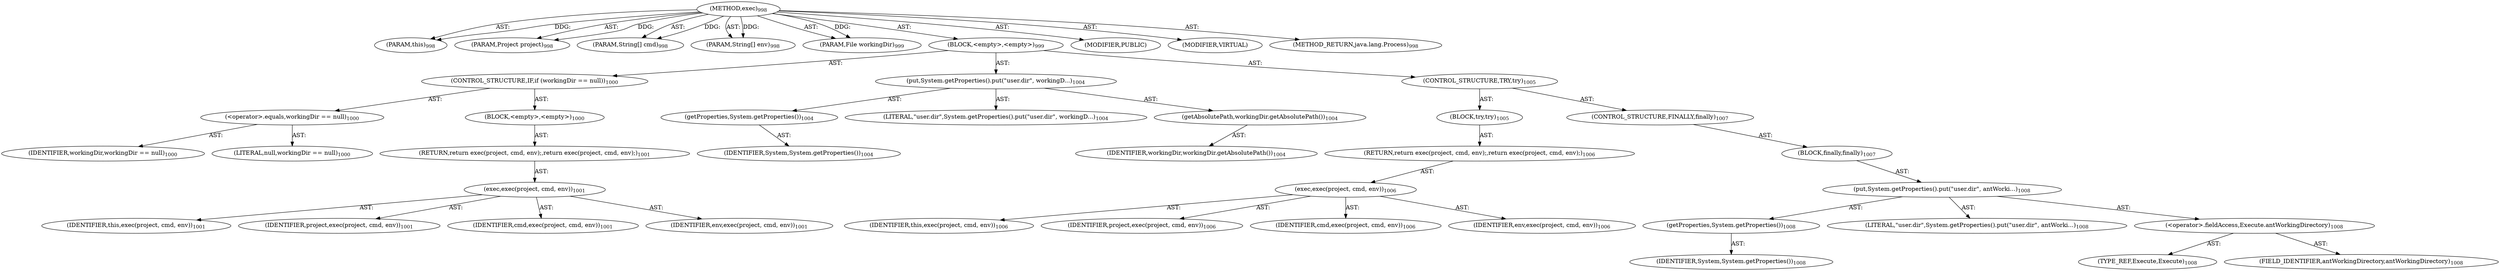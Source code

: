 digraph "exec" {  
"111669149737" [label = <(METHOD,exec)<SUB>998</SUB>> ]
"115964117008" [label = <(PARAM,this)<SUB>998</SUB>> ]
"115964117089" [label = <(PARAM,Project project)<SUB>998</SUB>> ]
"115964117090" [label = <(PARAM,String[] cmd)<SUB>998</SUB>> ]
"115964117091" [label = <(PARAM,String[] env)<SUB>998</SUB>> ]
"115964117092" [label = <(PARAM,File workingDir)<SUB>999</SUB>> ]
"25769803916" [label = <(BLOCK,&lt;empty&gt;,&lt;empty&gt;)<SUB>999</SUB>> ]
"47244640345" [label = <(CONTROL_STRUCTURE,IF,if (workingDir == null))<SUB>1000</SUB>> ]
"30064771565" [label = <(&lt;operator&gt;.equals,workingDir == null)<SUB>1000</SUB>> ]
"68719477182" [label = <(IDENTIFIER,workingDir,workingDir == null)<SUB>1000</SUB>> ]
"90194313364" [label = <(LITERAL,null,workingDir == null)<SUB>1000</SUB>> ]
"25769803917" [label = <(BLOCK,&lt;empty&gt;,&lt;empty&gt;)<SUB>1000</SUB>> ]
"146028888098" [label = <(RETURN,return exec(project, cmd, env);,return exec(project, cmd, env);)<SUB>1001</SUB>> ]
"30064771566" [label = <(exec,exec(project, cmd, env))<SUB>1001</SUB>> ]
"68719476760" [label = <(IDENTIFIER,this,exec(project, cmd, env))<SUB>1001</SUB>> ]
"68719477183" [label = <(IDENTIFIER,project,exec(project, cmd, env))<SUB>1001</SUB>> ]
"68719477184" [label = <(IDENTIFIER,cmd,exec(project, cmd, env))<SUB>1001</SUB>> ]
"68719477185" [label = <(IDENTIFIER,env,exec(project, cmd, env))<SUB>1001</SUB>> ]
"30064771567" [label = <(put,System.getProperties().put(&quot;user.dir&quot;, workingD...)<SUB>1004</SUB>> ]
"30064771568" [label = <(getProperties,System.getProperties())<SUB>1004</SUB>> ]
"68719477186" [label = <(IDENTIFIER,System,System.getProperties())<SUB>1004</SUB>> ]
"90194313365" [label = <(LITERAL,&quot;user.dir&quot;,System.getProperties().put(&quot;user.dir&quot;, workingD...)<SUB>1004</SUB>> ]
"30064771569" [label = <(getAbsolutePath,workingDir.getAbsolutePath())<SUB>1004</SUB>> ]
"68719477187" [label = <(IDENTIFIER,workingDir,workingDir.getAbsolutePath())<SUB>1004</SUB>> ]
"47244640346" [label = <(CONTROL_STRUCTURE,TRY,try)<SUB>1005</SUB>> ]
"25769803918" [label = <(BLOCK,try,try)<SUB>1005</SUB>> ]
"146028888099" [label = <(RETURN,return exec(project, cmd, env);,return exec(project, cmd, env);)<SUB>1006</SUB>> ]
"30064771570" [label = <(exec,exec(project, cmd, env))<SUB>1006</SUB>> ]
"68719476761" [label = <(IDENTIFIER,this,exec(project, cmd, env))<SUB>1006</SUB>> ]
"68719477188" [label = <(IDENTIFIER,project,exec(project, cmd, env))<SUB>1006</SUB>> ]
"68719477189" [label = <(IDENTIFIER,cmd,exec(project, cmd, env))<SUB>1006</SUB>> ]
"68719477190" [label = <(IDENTIFIER,env,exec(project, cmd, env))<SUB>1006</SUB>> ]
"47244640347" [label = <(CONTROL_STRUCTURE,FINALLY,finally)<SUB>1007</SUB>> ]
"25769803919" [label = <(BLOCK,finally,finally)<SUB>1007</SUB>> ]
"30064771571" [label = <(put,System.getProperties().put(&quot;user.dir&quot;, antWorki...)<SUB>1008</SUB>> ]
"30064771572" [label = <(getProperties,System.getProperties())<SUB>1008</SUB>> ]
"68719477191" [label = <(IDENTIFIER,System,System.getProperties())<SUB>1008</SUB>> ]
"90194313366" [label = <(LITERAL,&quot;user.dir&quot;,System.getProperties().put(&quot;user.dir&quot;, antWorki...)<SUB>1008</SUB>> ]
"30064771573" [label = <(&lt;operator&gt;.fieldAccess,Execute.antWorkingDirectory)<SUB>1008</SUB>> ]
"180388626458" [label = <(TYPE_REF,Execute,Execute)<SUB>1008</SUB>> ]
"55834574939" [label = <(FIELD_IDENTIFIER,antWorkingDirectory,antWorkingDirectory)<SUB>1008</SUB>> ]
"133143986284" [label = <(MODIFIER,PUBLIC)> ]
"133143986285" [label = <(MODIFIER,VIRTUAL)> ]
"128849018921" [label = <(METHOD_RETURN,java.lang.Process)<SUB>998</SUB>> ]
  "111669149737" -> "115964117008"  [ label = "AST: "] 
  "111669149737" -> "115964117089"  [ label = "AST: "] 
  "111669149737" -> "115964117090"  [ label = "AST: "] 
  "111669149737" -> "115964117091"  [ label = "AST: "] 
  "111669149737" -> "115964117092"  [ label = "AST: "] 
  "111669149737" -> "25769803916"  [ label = "AST: "] 
  "111669149737" -> "133143986284"  [ label = "AST: "] 
  "111669149737" -> "133143986285"  [ label = "AST: "] 
  "111669149737" -> "128849018921"  [ label = "AST: "] 
  "25769803916" -> "47244640345"  [ label = "AST: "] 
  "25769803916" -> "30064771567"  [ label = "AST: "] 
  "25769803916" -> "47244640346"  [ label = "AST: "] 
  "47244640345" -> "30064771565"  [ label = "AST: "] 
  "47244640345" -> "25769803917"  [ label = "AST: "] 
  "30064771565" -> "68719477182"  [ label = "AST: "] 
  "30064771565" -> "90194313364"  [ label = "AST: "] 
  "25769803917" -> "146028888098"  [ label = "AST: "] 
  "146028888098" -> "30064771566"  [ label = "AST: "] 
  "30064771566" -> "68719476760"  [ label = "AST: "] 
  "30064771566" -> "68719477183"  [ label = "AST: "] 
  "30064771566" -> "68719477184"  [ label = "AST: "] 
  "30064771566" -> "68719477185"  [ label = "AST: "] 
  "30064771567" -> "30064771568"  [ label = "AST: "] 
  "30064771567" -> "90194313365"  [ label = "AST: "] 
  "30064771567" -> "30064771569"  [ label = "AST: "] 
  "30064771568" -> "68719477186"  [ label = "AST: "] 
  "30064771569" -> "68719477187"  [ label = "AST: "] 
  "47244640346" -> "25769803918"  [ label = "AST: "] 
  "47244640346" -> "47244640347"  [ label = "AST: "] 
  "25769803918" -> "146028888099"  [ label = "AST: "] 
  "146028888099" -> "30064771570"  [ label = "AST: "] 
  "30064771570" -> "68719476761"  [ label = "AST: "] 
  "30064771570" -> "68719477188"  [ label = "AST: "] 
  "30064771570" -> "68719477189"  [ label = "AST: "] 
  "30064771570" -> "68719477190"  [ label = "AST: "] 
  "47244640347" -> "25769803919"  [ label = "AST: "] 
  "25769803919" -> "30064771571"  [ label = "AST: "] 
  "30064771571" -> "30064771572"  [ label = "AST: "] 
  "30064771571" -> "90194313366"  [ label = "AST: "] 
  "30064771571" -> "30064771573"  [ label = "AST: "] 
  "30064771572" -> "68719477191"  [ label = "AST: "] 
  "30064771573" -> "180388626458"  [ label = "AST: "] 
  "30064771573" -> "55834574939"  [ label = "AST: "] 
  "111669149737" -> "115964117008"  [ label = "DDG: "] 
  "111669149737" -> "115964117089"  [ label = "DDG: "] 
  "111669149737" -> "115964117090"  [ label = "DDG: "] 
  "111669149737" -> "115964117091"  [ label = "DDG: "] 
  "111669149737" -> "115964117092"  [ label = "DDG: "] 
}
